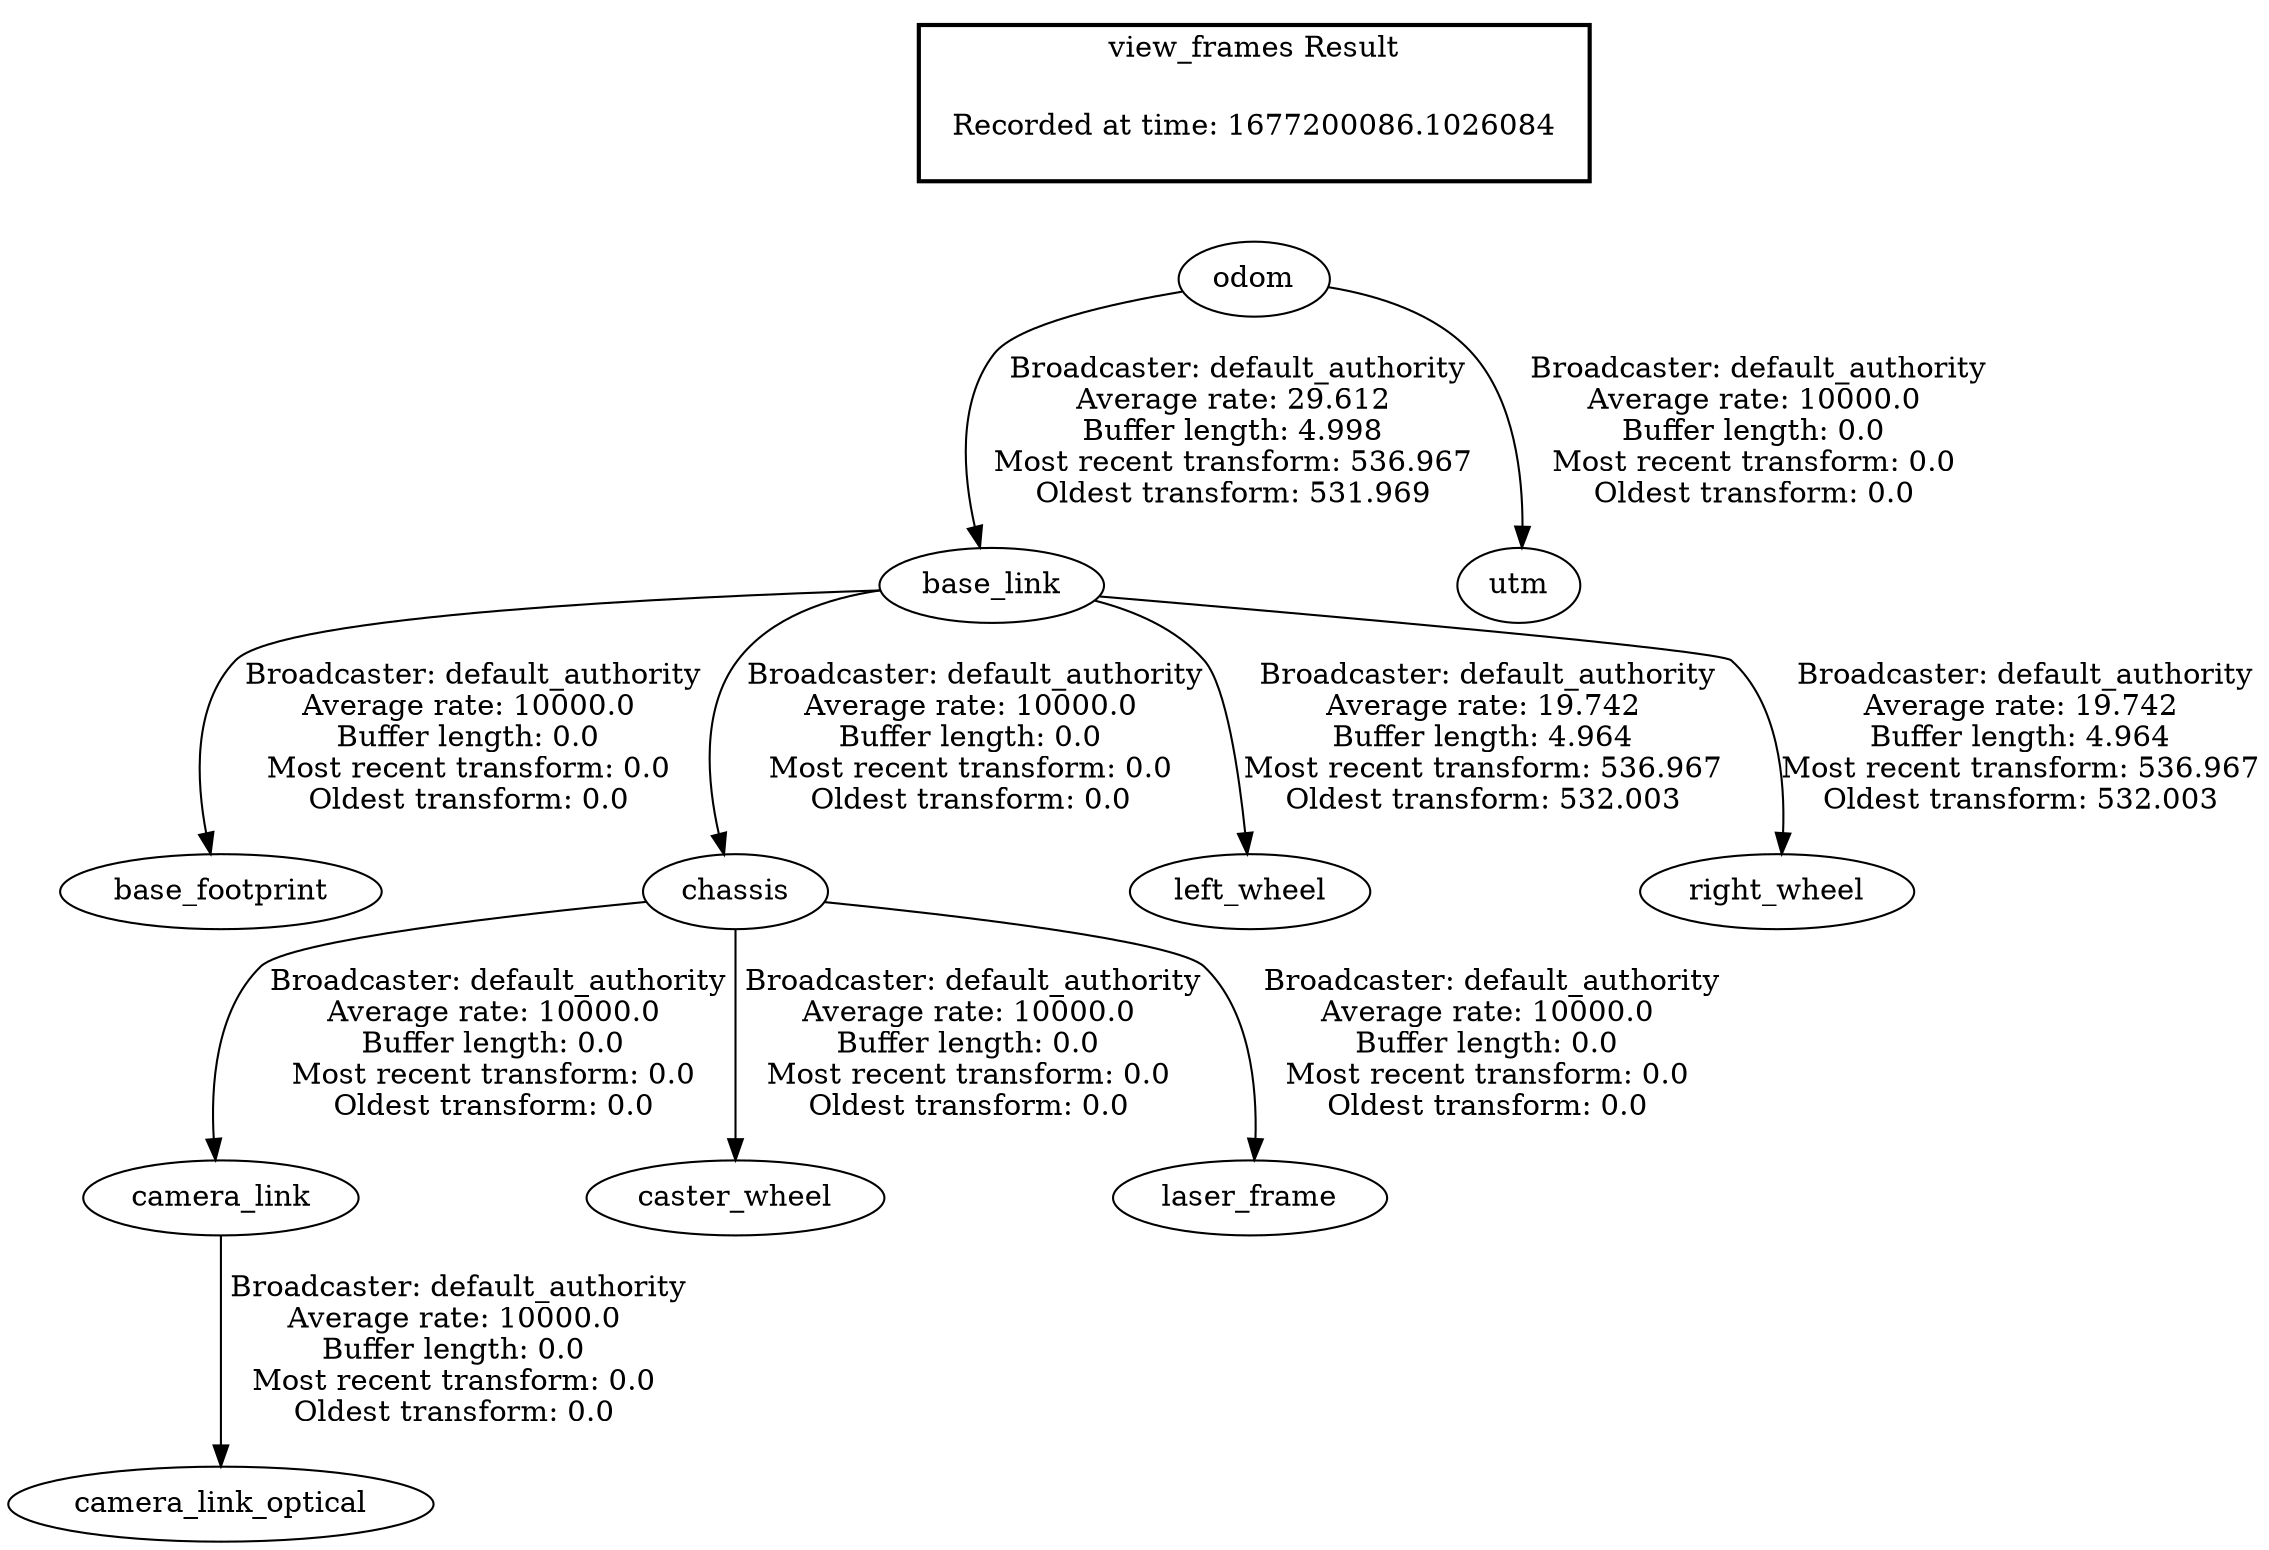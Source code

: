 digraph G {
"odom" -> "base_link"[label=" Broadcaster: default_authority\nAverage rate: 29.612\nBuffer length: 4.998\nMost recent transform: 536.967\nOldest transform: 531.969\n"];
"base_link" -> "base_footprint"[label=" Broadcaster: default_authority\nAverage rate: 10000.0\nBuffer length: 0.0\nMost recent transform: 0.0\nOldest transform: 0.0\n"];
"chassis" -> "camera_link"[label=" Broadcaster: default_authority\nAverage rate: 10000.0\nBuffer length: 0.0\nMost recent transform: 0.0\nOldest transform: 0.0\n"];
"base_link" -> "chassis"[label=" Broadcaster: default_authority\nAverage rate: 10000.0\nBuffer length: 0.0\nMost recent transform: 0.0\nOldest transform: 0.0\n"];
"camera_link" -> "camera_link_optical"[label=" Broadcaster: default_authority\nAverage rate: 10000.0\nBuffer length: 0.0\nMost recent transform: 0.0\nOldest transform: 0.0\n"];
"chassis" -> "caster_wheel"[label=" Broadcaster: default_authority\nAverage rate: 10000.0\nBuffer length: 0.0\nMost recent transform: 0.0\nOldest transform: 0.0\n"];
"chassis" -> "laser_frame"[label=" Broadcaster: default_authority\nAverage rate: 10000.0\nBuffer length: 0.0\nMost recent transform: 0.0\nOldest transform: 0.0\n"];
"odom" -> "utm"[label=" Broadcaster: default_authority\nAverage rate: 10000.0\nBuffer length: 0.0\nMost recent transform: 0.0\nOldest transform: 0.0\n"];
"base_link" -> "left_wheel"[label=" Broadcaster: default_authority\nAverage rate: 19.742\nBuffer length: 4.964\nMost recent transform: 536.967\nOldest transform: 532.003\n"];
"base_link" -> "right_wheel"[label=" Broadcaster: default_authority\nAverage rate: 19.742\nBuffer length: 4.964\nMost recent transform: 536.967\nOldest transform: 532.003\n"];
edge [style=invis];
 subgraph cluster_legend { style=bold; color=black; label ="view_frames Result";
"Recorded at time: 1677200086.1026084"[ shape=plaintext ] ;
}->"odom";
}